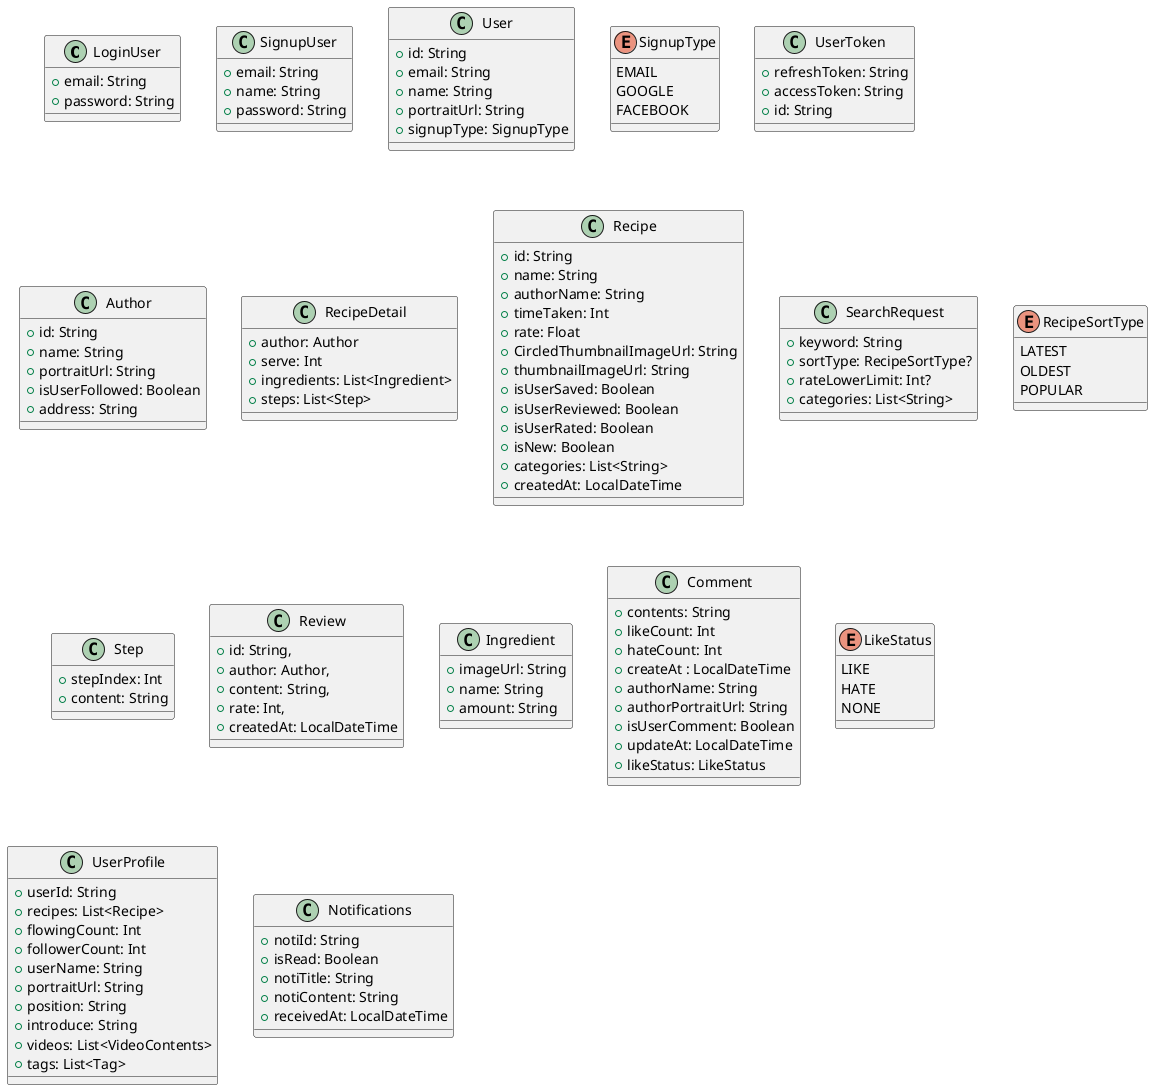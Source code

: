 @startuml

class LoginUser {
    + email: String
    + password: String
}

class SignupUser {
    + email: String
    + name: String
    + password: String
}

class User {
    + id: String
    + email: String
    + name: String
    + portraitUrl: String
    + signupType: SignupType
}

enum SignupType {
    EMAIL
    GOOGLE
    FACEBOOK
}

' SecurePref 에 넣어 두고 로그인 인증 시 필요할 때만 꺼내서 사용 후 메모리 에서 삭제 할 것
' 유저 객체와 토큰 객체는 분리 하여 사용 한다. (최소한의 보안))
class UserToken {
    + refreshToken: String
    + accessToken: String
    + id: String
}

class Author {
    + id: String
    + name: String
    + portraitUrl: String
    + isUserFollowed: Boolean
    + address: String
}

class RecipeDetail {
    + author: Author
    + serve: Int
    + ingredients: List<Ingredient>
    + steps: List<Step>
}

class Recipe {
    + id: String
    + name: String
    + authorName: String
    ' 레시피의 총 소요 시간 (분)
    + timeTaken: Int
    + rate: Float
    + CircledThumbnailImageUrl: String
    + thumbnailImageUrl: String
    + isUserSaved: Boolean
    + isUserReviewed: Boolean
    + isUserRated: Boolean
    + isNew: Boolean
    + categories: List<String>
    + createdAt: LocalDateTime
}

' 검색 기능을 사용할 메서드를 위한 객체
class SearchRequest {
    + keyword: String
    ' 좋아요 갯수가 같을 때 같은 애들 끼리 정렬 방식은?
    + sortType: RecipeSortType?
    + rateLowerLimit: Int?
    + categories: List<String>

}

enum RecipeSortType {
    LATEST
    OLDEST
    POPULAR
}

class Step {
    + stepIndex: Int
    + content: String
}

class Review {
    + id: String,
    + author: Author,
    + content: String,
    + rate: Int,
    + createdAt: LocalDateTime
}

class Ingredient {
    + imageUrl: String
    + name: String
    ' (g) 단위
    + amount: String
}

class Comment {
    + contents: String
    + likeCount: Int
    + hateCount: Int
    + createAt : LocalDateTime
    + authorName: String
    + authorPortraitUrl: String
    + isUserComment: Boolean
    + updateAt: LocalDateTime
    + likeStatus: LikeStatus
}

enum LikeStatus {
    LIKE
    HATE
    NONE
}

class UserProfile {
    + userId: String
    + recipes: List<Recipe>
    + flowingCount: Int
    + followerCount: Int
    + userName: String
    + portraitUrl: String
    + position: String
    + introduce: String
    + videos: List<VideoContents>
    ' 추후 내용에 관련하여 문의 하기
    + tags: List<Tag>
}

class Notifications {
    + notiId: String
    + isRead: Boolean
    + notiTitle: String
    + notiContent: String
    + receivedAt: LocalDateTime
}
@enduml